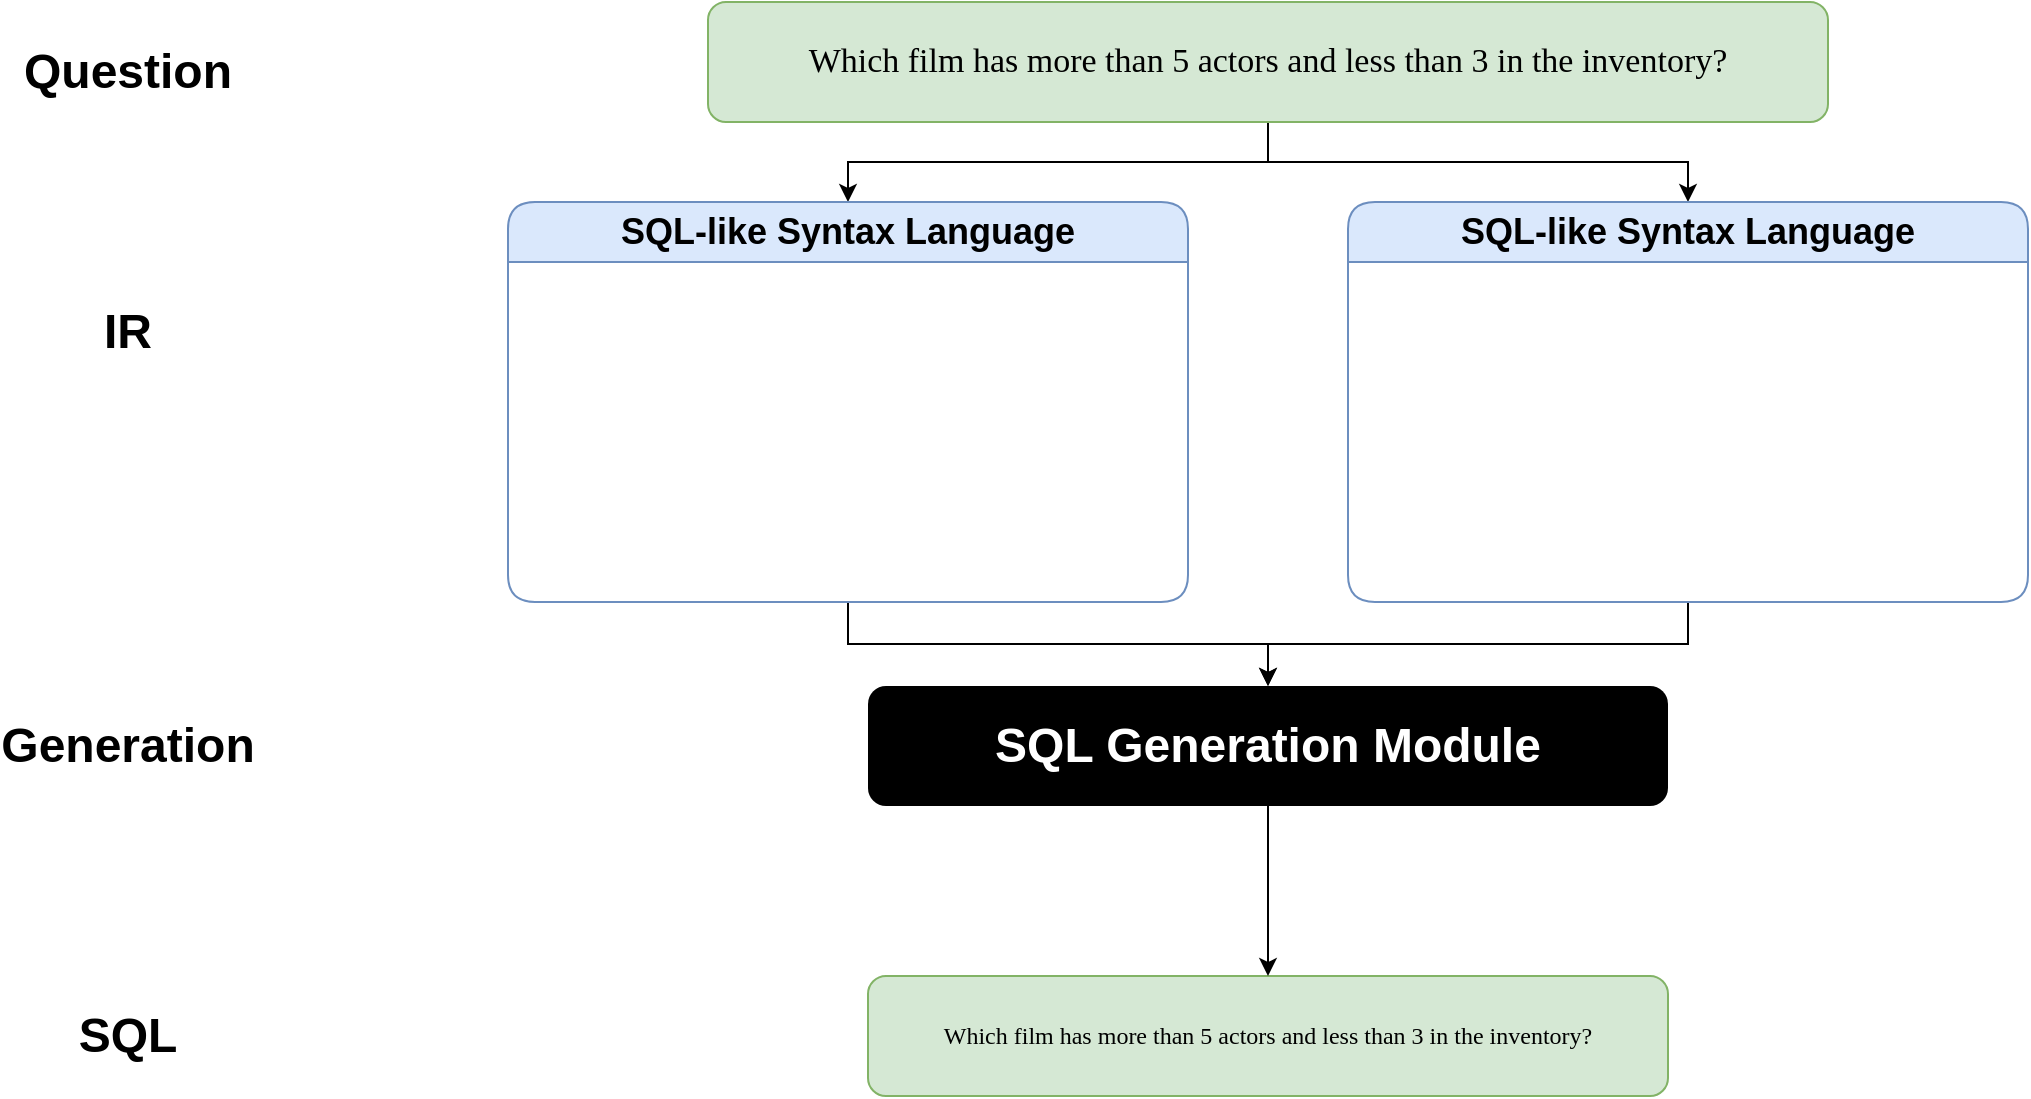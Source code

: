 <mxfile version="24.6.2" type="github">
  <diagram id="R2lEEEUBdFMjLlhIrx00" name="Page-1">
    <mxGraphModel dx="2008" dy="785" grid="1" gridSize="10" guides="1" tooltips="1" connect="1" arrows="1" fold="1" page="1" pageScale="1" pageWidth="850" pageHeight="1100" math="0" shadow="0" extFonts="Permanent Marker^https://fonts.googleapis.com/css?family=Permanent+Marker">
      <root>
        <mxCell id="0" />
        <mxCell id="1" parent="0" />
        <mxCell id="QX0yu2BB7dJz-mTAqyrR-12" style="edgeStyle=orthogonalEdgeStyle;rounded=0;orthogonalLoop=1;jettySize=auto;html=1;exitX=0.5;exitY=1;exitDx=0;exitDy=0;entryX=0.5;entryY=0;entryDx=0;entryDy=0;" edge="1" parent="1" source="QX0yu2BB7dJz-mTAqyrR-1" target="QX0yu2BB7dJz-mTAqyrR-16">
          <mxGeometry relative="1" as="geometry">
            <mxPoint x="125" y="210" as="targetPoint" />
          </mxGeometry>
        </mxCell>
        <mxCell id="QX0yu2BB7dJz-mTAqyrR-13" style="edgeStyle=orthogonalEdgeStyle;rounded=0;orthogonalLoop=1;jettySize=auto;html=1;exitX=0.5;exitY=1;exitDx=0;exitDy=0;entryX=0.5;entryY=0;entryDx=0;entryDy=0;" edge="1" parent="1" source="QX0yu2BB7dJz-mTAqyrR-1" target="QX0yu2BB7dJz-mTAqyrR-17">
          <mxGeometry relative="1" as="geometry">
            <mxPoint x="674.941" y="210" as="targetPoint" />
          </mxGeometry>
        </mxCell>
        <mxCell id="QX0yu2BB7dJz-mTAqyrR-1" value="&lt;div style=&quot;caret-color: rgb(0, 0, 0); color: rgb(0, 0, 0); text-align: start; font-size: 17px;&quot; title=&quot;Page 2&quot; class=&quot;page&quot;&gt;&lt;div class=&quot;layoutArea&quot; style=&quot;font-size: 17px;&quot;&gt;&lt;div class=&quot;column&quot; style=&quot;font-size: 17px;&quot;&gt;&lt;p style=&quot;font-size: 17px;&quot;&gt;&lt;span style=&quot;font-size: 17px;&quot;&gt;Which film has more than 5 actors and less than 3 in the inventory?&lt;/span&gt;&lt;/p&gt;&lt;/div&gt;&lt;/div&gt;&lt;/div&gt;" style="rounded=1;whiteSpace=wrap;html=1;fillColor=#d5e8d4;strokeColor=#82b366;fontFamily=Comic Sans MS;fontSize=17;" vertex="1" parent="1">
          <mxGeometry x="120" y="90" width="560" height="60" as="geometry" />
        </mxCell>
        <mxCell id="QX0yu2BB7dJz-mTAqyrR-10" style="edgeStyle=orthogonalEdgeStyle;rounded=0;orthogonalLoop=1;jettySize=auto;html=1;exitX=0.5;exitY=1;exitDx=0;exitDy=0;" edge="1" parent="1" source="QX0yu2BB7dJz-mTAqyrR-16" target="QX0yu2BB7dJz-mTAqyrR-9">
          <mxGeometry relative="1" as="geometry">
            <mxPoint x="125" y="370" as="sourcePoint" />
          </mxGeometry>
        </mxCell>
        <mxCell id="QX0yu2BB7dJz-mTAqyrR-3" value="Question" style="text;html=1;align=center;verticalAlign=middle;whiteSpace=wrap;rounded=0;fontSize=24;fontStyle=1" vertex="1" parent="1">
          <mxGeometry x="-220" y="100" width="100" height="50" as="geometry" />
        </mxCell>
        <mxCell id="QX0yu2BB7dJz-mTAqyrR-4" value="IR" style="text;html=1;align=center;verticalAlign=middle;whiteSpace=wrap;rounded=0;fontSize=24;fontStyle=1" vertex="1" parent="1">
          <mxGeometry x="-220" y="230" width="100" height="50" as="geometry" />
        </mxCell>
        <mxCell id="QX0yu2BB7dJz-mTAqyrR-5" value="Generation" style="text;html=1;align=center;verticalAlign=middle;whiteSpace=wrap;rounded=0;fontSize=24;fontStyle=1" vertex="1" parent="1">
          <mxGeometry x="-220" y="437" width="100" height="50" as="geometry" />
        </mxCell>
        <mxCell id="QX0yu2BB7dJz-mTAqyrR-6" value="SQL" style="text;html=1;align=center;verticalAlign=middle;whiteSpace=wrap;rounded=0;fontSize=24;fontStyle=1" vertex="1" parent="1">
          <mxGeometry x="-220" y="582" width="100" height="50" as="geometry" />
        </mxCell>
        <mxCell id="QX0yu2BB7dJz-mTAqyrR-7" value="&lt;div class=&quot;page&quot; title=&quot;Page 2&quot; style=&quot;caret-color: rgb(0, 0, 0); color: rgb(0, 0, 0); text-align: start;&quot;&gt;&lt;div class=&quot;layoutArea&quot;&gt;&lt;div class=&quot;column&quot;&gt;&lt;p&gt;&lt;span style=&quot;font-size: 9pt;&quot;&gt;Which film has more than 5 actors and less than 3 in the inventory?&lt;/span&gt;&lt;/p&gt;&lt;/div&gt;&lt;/div&gt;&lt;/div&gt;" style="rounded=1;whiteSpace=wrap;html=1;fillColor=#d5e8d4;strokeColor=#82b366;fontFamily=Comic Sans MS;" vertex="1" parent="1">
          <mxGeometry x="200" y="577" width="400" height="60" as="geometry" />
        </mxCell>
        <mxCell id="QX0yu2BB7dJz-mTAqyrR-11" style="edgeStyle=orthogonalEdgeStyle;rounded=0;orthogonalLoop=1;jettySize=auto;html=1;exitX=0.5;exitY=1;exitDx=0;exitDy=0;entryX=0.5;entryY=0;entryDx=0;entryDy=0;" edge="1" parent="1" source="QX0yu2BB7dJz-mTAqyrR-17" target="QX0yu2BB7dJz-mTAqyrR-9">
          <mxGeometry relative="1" as="geometry">
            <mxPoint x="410" y="380" as="targetPoint" />
            <mxPoint x="675.0" y="370" as="sourcePoint" />
          </mxGeometry>
        </mxCell>
        <mxCell id="QX0yu2BB7dJz-mTAqyrR-14" style="edgeStyle=orthogonalEdgeStyle;rounded=0;orthogonalLoop=1;jettySize=auto;html=1;exitX=0.5;exitY=1;exitDx=0;exitDy=0;entryX=0.5;entryY=0;entryDx=0;entryDy=0;" edge="1" parent="1" source="QX0yu2BB7dJz-mTAqyrR-9" target="QX0yu2BB7dJz-mTAqyrR-7">
          <mxGeometry relative="1" as="geometry" />
        </mxCell>
        <mxCell id="QX0yu2BB7dJz-mTAqyrR-9" value="&lt;div class=&quot;page&quot; title=&quot;Page 2&quot; style=&quot;caret-color: rgb(0, 0, 0); text-align: start; font-size: 24px;&quot;&gt;&lt;div style=&quot;font-size: 24px;&quot; class=&quot;layoutArea&quot;&gt;&lt;div style=&quot;font-size: 24px;&quot; class=&quot;column&quot;&gt;&lt;p style=&quot;font-size: 24px;&quot;&gt;&lt;span style=&quot;font-size: 24px;&quot;&gt;SQL Generation Module&lt;/span&gt;&lt;/p&gt;&lt;/div&gt;&lt;/div&gt;&lt;/div&gt;" style="rounded=1;whiteSpace=wrap;html=1;fillColor=#000000;strokeColor=none;fontFamily=Helvetica;fontSize=24;fontStyle=1;fontColor=#FFFFFF;" vertex="1" parent="1">
          <mxGeometry x="200" y="432" width="400" height="60" as="geometry" />
        </mxCell>
        <mxCell id="QX0yu2BB7dJz-mTAqyrR-16" value="SQL-like Syntax Language" style="swimlane;whiteSpace=wrap;html=1;fillColor=#dae8fc;strokeColor=#6c8ebf;rounded=1;startSize=30;fontSize=18;" vertex="1" parent="1">
          <mxGeometry x="20" y="190" width="340" height="200" as="geometry" />
        </mxCell>
        <mxCell id="QX0yu2BB7dJz-mTAqyrR-17" value="SQL-like Syntax Language" style="swimlane;whiteSpace=wrap;html=1;fillColor=#dae8fc;strokeColor=#6c8ebf;rounded=1;startSize=30;fontSize=18;" vertex="1" parent="1">
          <mxGeometry x="440" y="190" width="340" height="200" as="geometry" />
        </mxCell>
      </root>
    </mxGraphModel>
  </diagram>
</mxfile>
